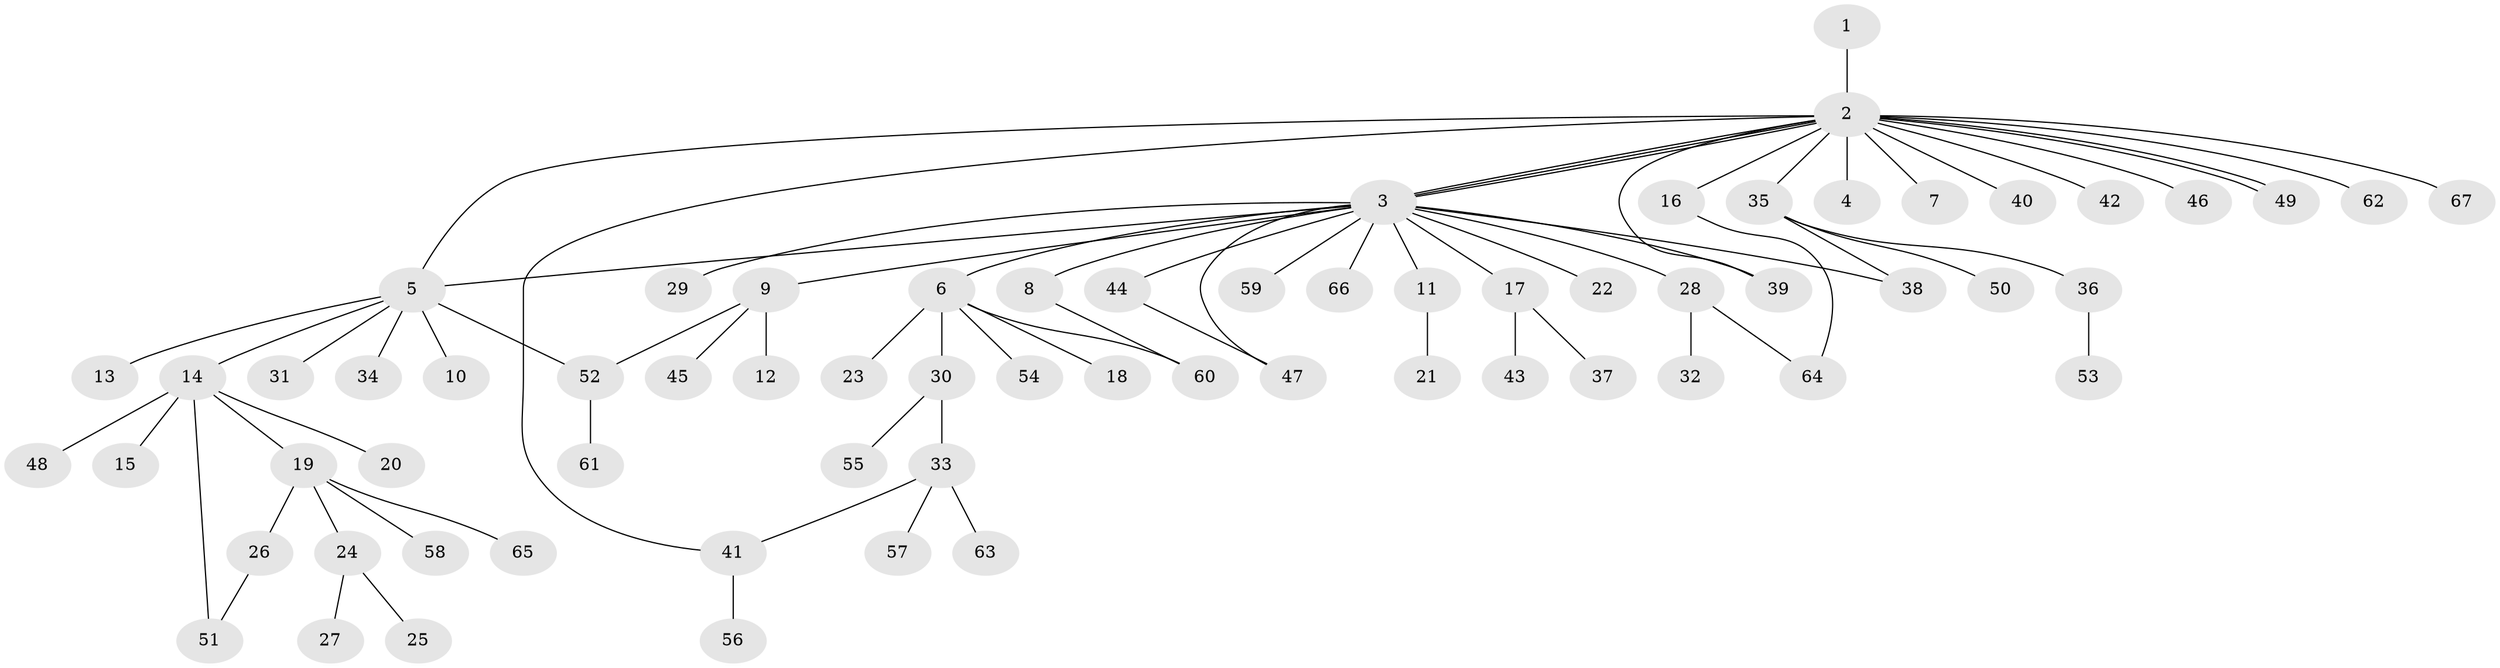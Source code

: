 // Generated by graph-tools (version 1.1) at 2025/01/03/09/25 03:01:39]
// undirected, 67 vertices, 78 edges
graph export_dot {
graph [start="1"]
  node [color=gray90,style=filled];
  1;
  2;
  3;
  4;
  5;
  6;
  7;
  8;
  9;
  10;
  11;
  12;
  13;
  14;
  15;
  16;
  17;
  18;
  19;
  20;
  21;
  22;
  23;
  24;
  25;
  26;
  27;
  28;
  29;
  30;
  31;
  32;
  33;
  34;
  35;
  36;
  37;
  38;
  39;
  40;
  41;
  42;
  43;
  44;
  45;
  46;
  47;
  48;
  49;
  50;
  51;
  52;
  53;
  54;
  55;
  56;
  57;
  58;
  59;
  60;
  61;
  62;
  63;
  64;
  65;
  66;
  67;
  1 -- 2;
  2 -- 3;
  2 -- 3;
  2 -- 3;
  2 -- 4;
  2 -- 5;
  2 -- 7;
  2 -- 16;
  2 -- 35;
  2 -- 39;
  2 -- 40;
  2 -- 41;
  2 -- 42;
  2 -- 46;
  2 -- 49;
  2 -- 49;
  2 -- 62;
  2 -- 67;
  3 -- 5;
  3 -- 6;
  3 -- 8;
  3 -- 9;
  3 -- 11;
  3 -- 17;
  3 -- 22;
  3 -- 28;
  3 -- 29;
  3 -- 38;
  3 -- 39;
  3 -- 44;
  3 -- 47;
  3 -- 59;
  3 -- 66;
  5 -- 10;
  5 -- 13;
  5 -- 14;
  5 -- 31;
  5 -- 34;
  5 -- 52;
  6 -- 18;
  6 -- 23;
  6 -- 30;
  6 -- 54;
  6 -- 60;
  8 -- 60;
  9 -- 12;
  9 -- 45;
  9 -- 52;
  11 -- 21;
  14 -- 15;
  14 -- 19;
  14 -- 20;
  14 -- 48;
  14 -- 51;
  16 -- 64;
  17 -- 37;
  17 -- 43;
  19 -- 24;
  19 -- 26;
  19 -- 58;
  19 -- 65;
  24 -- 25;
  24 -- 27;
  26 -- 51;
  28 -- 32;
  28 -- 64;
  30 -- 33;
  30 -- 55;
  33 -- 41;
  33 -- 57;
  33 -- 63;
  35 -- 36;
  35 -- 38;
  35 -- 50;
  36 -- 53;
  41 -- 56;
  44 -- 47;
  52 -- 61;
}

